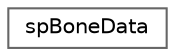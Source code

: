 digraph "类继承关系图"
{
 // LATEX_PDF_SIZE
  bgcolor="transparent";
  edge [fontname=Helvetica,fontsize=10,labelfontname=Helvetica,labelfontsize=10];
  node [fontname=Helvetica,fontsize=10,shape=box,height=0.2,width=0.4];
  rankdir="LR";
  Node0 [id="Node000000",label="spBoneData",height=0.2,width=0.4,color="grey40", fillcolor="white", style="filled",URL="$structsp_bone_data.html",tooltip=" "];
}
